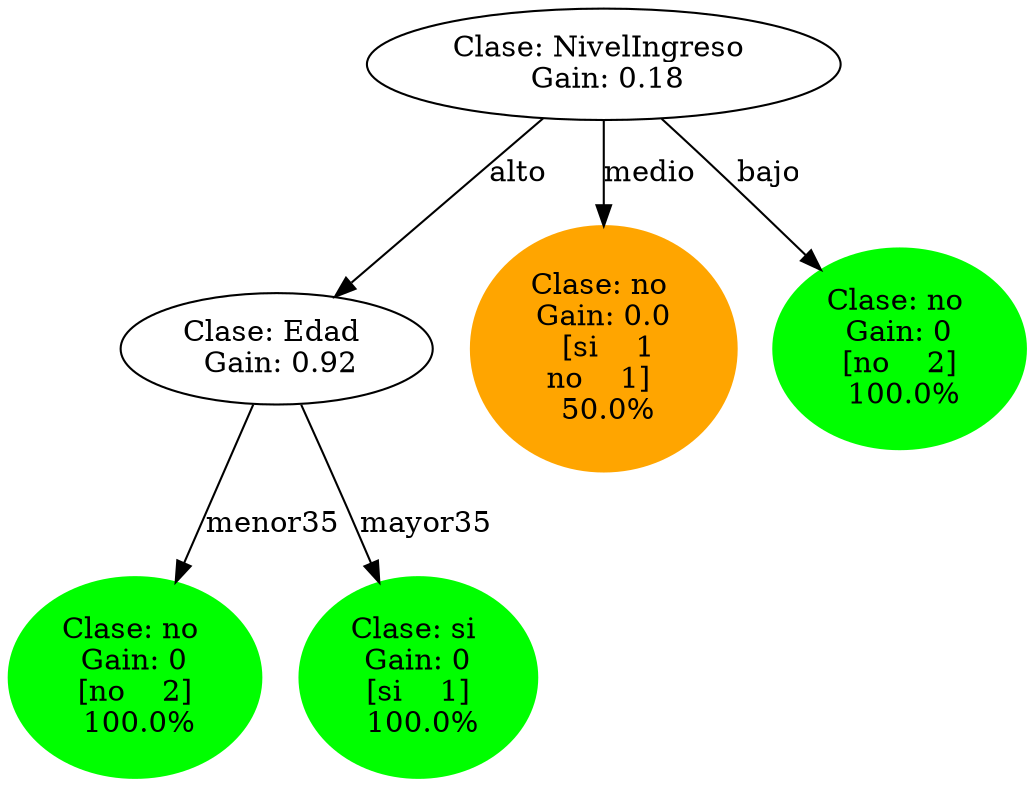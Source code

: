 digraph {
	0 [label="Clase: NivelIngreso 
 Gain: 0.18"]
	1 [label="Clase: Edad 
 Gain: 0.92"]
	0 -> 1 [label=alto splines=line]
	2 [label="Clase: no 
 Gain: 0 
 [no    2] 
 100.0%" color=green style=filled]
	1 -> 2 [label=menor35 splines=line]
	3 [label="Clase: si 
 Gain: 0 
 [si    1] 
 100.0%" color=green style=filled]
	1 -> 3 [label=mayor35 splines=line]
	4 [label="Clase: no 
 Gain: 0.0 
 [si    1
no    1] 
 50.0%" color=orange style=filled]
	0 -> 4 [label=medio splines=line]
	5 [label="Clase: no 
 Gain: 0 
 [no    2] 
 100.0%" color=green style=filled]
	0 -> 5 [label=bajo splines=line]
}
